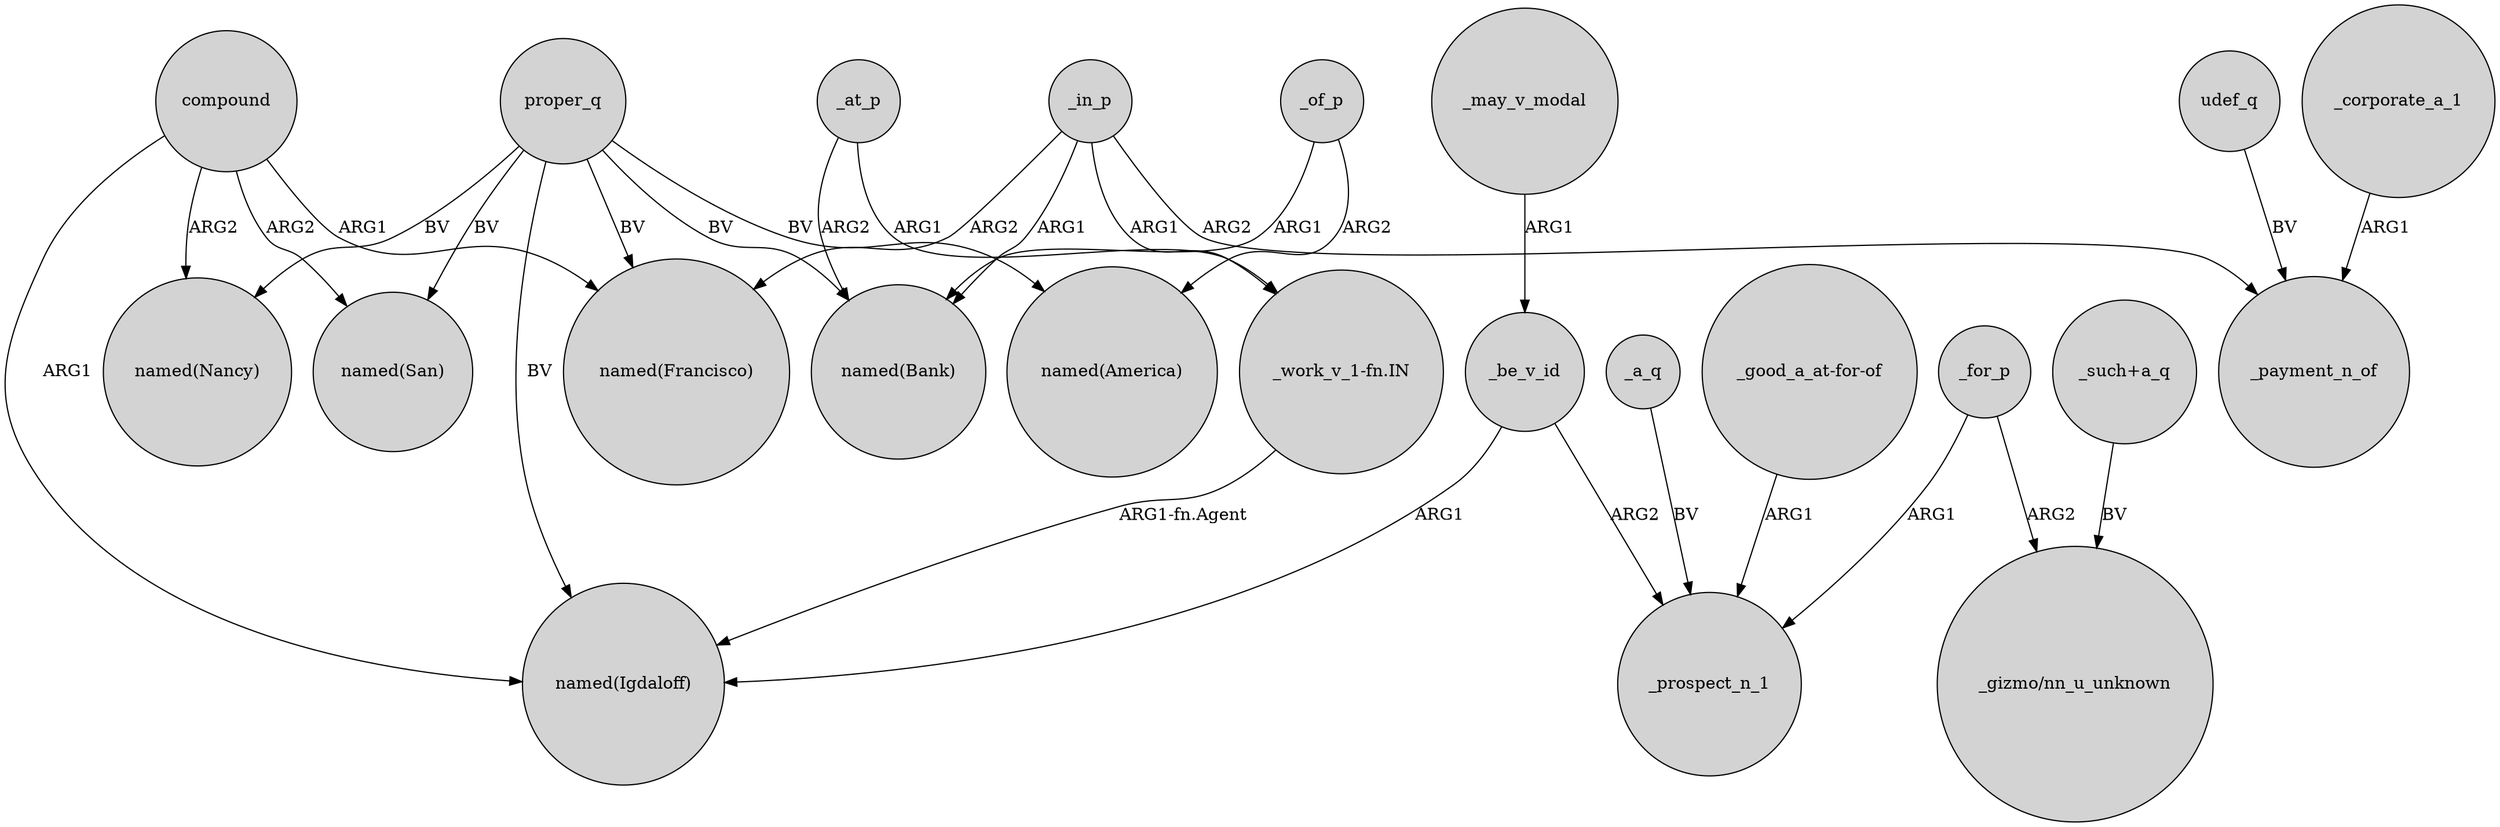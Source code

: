 digraph {
	node [shape=circle style=filled]
	compound -> "named(Nancy)" [label=ARG2]
	_at_p -> "named(Bank)" [label=ARG2]
	_in_p -> _payment_n_of [label=ARG2]
	proper_q -> "named(Francisco)" [label=BV]
	compound -> "named(San)" [label=ARG2]
	"_work_v_1-fn.IN" -> "named(Igdaloff)" [label="ARG1-fn.Agent"]
	_be_v_id -> "named(Igdaloff)" [label=ARG1]
	_at_p -> "_work_v_1-fn.IN" [label=ARG1]
	_of_p -> "named(America)" [label=ARG2]
	_in_p -> "named(Bank)" [label=ARG1]
	_be_v_id -> _prospect_n_1 [label=ARG2]
	"_good_a_at-for-of" -> _prospect_n_1 [label=ARG1]
	proper_q -> "named(Nancy)" [label=BV]
	udef_q -> _payment_n_of [label=BV]
	proper_q -> "named(Bank)" [label=BV]
	_of_p -> "named(Bank)" [label=ARG1]
	_a_q -> _prospect_n_1 [label=BV]
	"_such+a_q" -> "_gizmo/nn_u_unknown" [label=BV]
	_in_p -> "named(Francisco)" [label=ARG2]
	_for_p -> _prospect_n_1 [label=ARG1]
	compound -> "named(Francisco)" [label=ARG1]
	_corporate_a_1 -> _payment_n_of [label=ARG1]
	proper_q -> "named(San)" [label=BV]
	proper_q -> "named(Igdaloff)" [label=BV]
	_in_p -> "_work_v_1-fn.IN" [label=ARG1]
	compound -> "named(Igdaloff)" [label=ARG1]
	_may_v_modal -> _be_v_id [label=ARG1]
	proper_q -> "named(America)" [label=BV]
	_for_p -> "_gizmo/nn_u_unknown" [label=ARG2]
}
